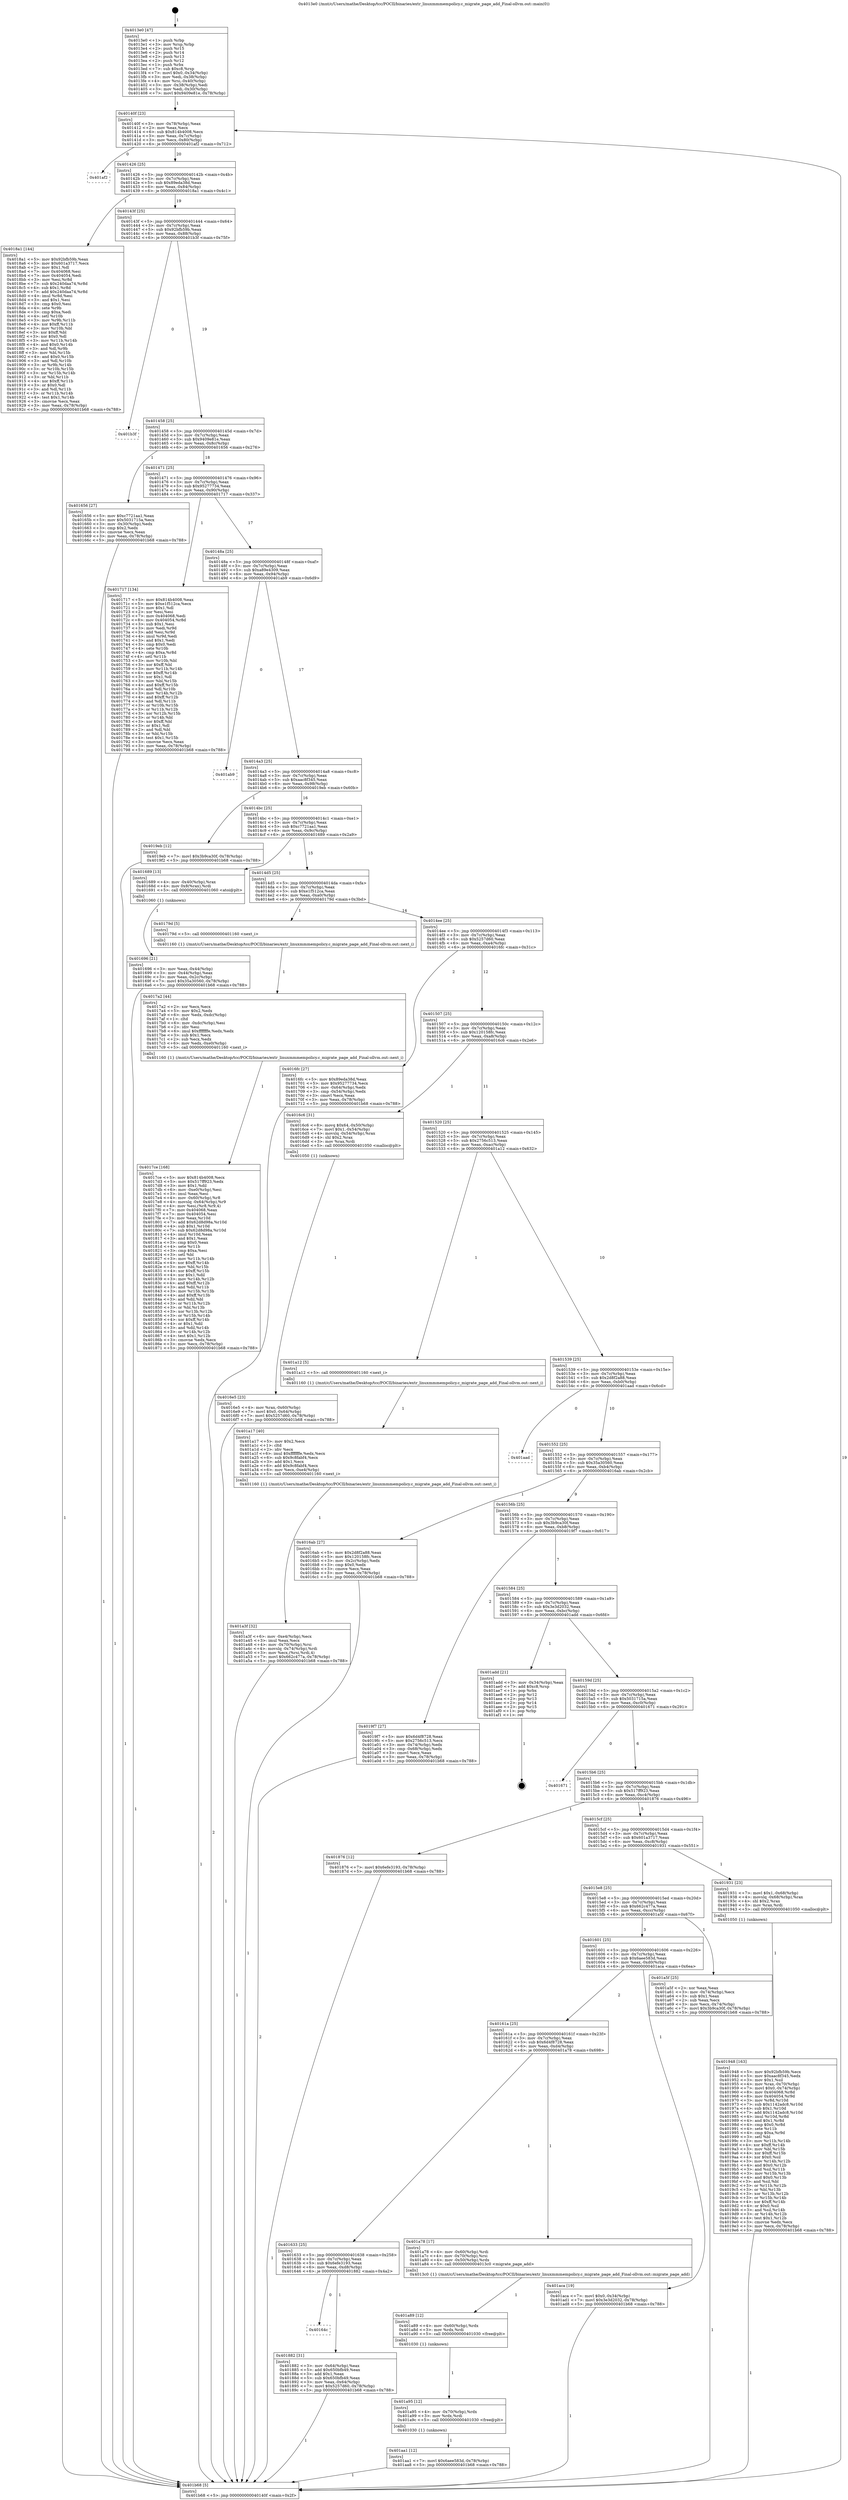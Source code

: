 digraph "0x4013e0" {
  label = "0x4013e0 (/mnt/c/Users/mathe/Desktop/tcc/POCII/binaries/extr_linuxmmmempolicy.c_migrate_page_add_Final-ollvm.out::main(0))"
  labelloc = "t"
  node[shape=record]

  Entry [label="",width=0.3,height=0.3,shape=circle,fillcolor=black,style=filled]
  "0x40140f" [label="{
     0x40140f [23]\l
     | [instrs]\l
     &nbsp;&nbsp;0x40140f \<+3\>: mov -0x78(%rbp),%eax\l
     &nbsp;&nbsp;0x401412 \<+2\>: mov %eax,%ecx\l
     &nbsp;&nbsp;0x401414 \<+6\>: sub $0x814b4008,%ecx\l
     &nbsp;&nbsp;0x40141a \<+3\>: mov %eax,-0x7c(%rbp)\l
     &nbsp;&nbsp;0x40141d \<+3\>: mov %ecx,-0x80(%rbp)\l
     &nbsp;&nbsp;0x401420 \<+6\>: je 0000000000401af2 \<main+0x712\>\l
  }"]
  "0x401af2" [label="{
     0x401af2\l
  }", style=dashed]
  "0x401426" [label="{
     0x401426 [25]\l
     | [instrs]\l
     &nbsp;&nbsp;0x401426 \<+5\>: jmp 000000000040142b \<main+0x4b\>\l
     &nbsp;&nbsp;0x40142b \<+3\>: mov -0x7c(%rbp),%eax\l
     &nbsp;&nbsp;0x40142e \<+5\>: sub $0x89eda38d,%eax\l
     &nbsp;&nbsp;0x401433 \<+6\>: mov %eax,-0x84(%rbp)\l
     &nbsp;&nbsp;0x401439 \<+6\>: je 00000000004018a1 \<main+0x4c1\>\l
  }"]
  Exit [label="",width=0.3,height=0.3,shape=circle,fillcolor=black,style=filled,peripheries=2]
  "0x4018a1" [label="{
     0x4018a1 [144]\l
     | [instrs]\l
     &nbsp;&nbsp;0x4018a1 \<+5\>: mov $0x92bfb59b,%eax\l
     &nbsp;&nbsp;0x4018a6 \<+5\>: mov $0x601a3717,%ecx\l
     &nbsp;&nbsp;0x4018ab \<+2\>: mov $0x1,%dl\l
     &nbsp;&nbsp;0x4018ad \<+7\>: mov 0x404068,%esi\l
     &nbsp;&nbsp;0x4018b4 \<+7\>: mov 0x404054,%edi\l
     &nbsp;&nbsp;0x4018bb \<+3\>: mov %esi,%r8d\l
     &nbsp;&nbsp;0x4018be \<+7\>: sub $0x240daa74,%r8d\l
     &nbsp;&nbsp;0x4018c5 \<+4\>: sub $0x1,%r8d\l
     &nbsp;&nbsp;0x4018c9 \<+7\>: add $0x240daa74,%r8d\l
     &nbsp;&nbsp;0x4018d0 \<+4\>: imul %r8d,%esi\l
     &nbsp;&nbsp;0x4018d4 \<+3\>: and $0x1,%esi\l
     &nbsp;&nbsp;0x4018d7 \<+3\>: cmp $0x0,%esi\l
     &nbsp;&nbsp;0x4018da \<+4\>: sete %r9b\l
     &nbsp;&nbsp;0x4018de \<+3\>: cmp $0xa,%edi\l
     &nbsp;&nbsp;0x4018e1 \<+4\>: setl %r10b\l
     &nbsp;&nbsp;0x4018e5 \<+3\>: mov %r9b,%r11b\l
     &nbsp;&nbsp;0x4018e8 \<+4\>: xor $0xff,%r11b\l
     &nbsp;&nbsp;0x4018ec \<+3\>: mov %r10b,%bl\l
     &nbsp;&nbsp;0x4018ef \<+3\>: xor $0xff,%bl\l
     &nbsp;&nbsp;0x4018f2 \<+3\>: xor $0x0,%dl\l
     &nbsp;&nbsp;0x4018f5 \<+3\>: mov %r11b,%r14b\l
     &nbsp;&nbsp;0x4018f8 \<+4\>: and $0x0,%r14b\l
     &nbsp;&nbsp;0x4018fc \<+3\>: and %dl,%r9b\l
     &nbsp;&nbsp;0x4018ff \<+3\>: mov %bl,%r15b\l
     &nbsp;&nbsp;0x401902 \<+4\>: and $0x0,%r15b\l
     &nbsp;&nbsp;0x401906 \<+3\>: and %dl,%r10b\l
     &nbsp;&nbsp;0x401909 \<+3\>: or %r9b,%r14b\l
     &nbsp;&nbsp;0x40190c \<+3\>: or %r10b,%r15b\l
     &nbsp;&nbsp;0x40190f \<+3\>: xor %r15b,%r14b\l
     &nbsp;&nbsp;0x401912 \<+3\>: or %bl,%r11b\l
     &nbsp;&nbsp;0x401915 \<+4\>: xor $0xff,%r11b\l
     &nbsp;&nbsp;0x401919 \<+3\>: or $0x0,%dl\l
     &nbsp;&nbsp;0x40191c \<+3\>: and %dl,%r11b\l
     &nbsp;&nbsp;0x40191f \<+3\>: or %r11b,%r14b\l
     &nbsp;&nbsp;0x401922 \<+4\>: test $0x1,%r14b\l
     &nbsp;&nbsp;0x401926 \<+3\>: cmovne %ecx,%eax\l
     &nbsp;&nbsp;0x401929 \<+3\>: mov %eax,-0x78(%rbp)\l
     &nbsp;&nbsp;0x40192c \<+5\>: jmp 0000000000401b68 \<main+0x788\>\l
  }"]
  "0x40143f" [label="{
     0x40143f [25]\l
     | [instrs]\l
     &nbsp;&nbsp;0x40143f \<+5\>: jmp 0000000000401444 \<main+0x64\>\l
     &nbsp;&nbsp;0x401444 \<+3\>: mov -0x7c(%rbp),%eax\l
     &nbsp;&nbsp;0x401447 \<+5\>: sub $0x92bfb59b,%eax\l
     &nbsp;&nbsp;0x40144c \<+6\>: mov %eax,-0x88(%rbp)\l
     &nbsp;&nbsp;0x401452 \<+6\>: je 0000000000401b3f \<main+0x75f\>\l
  }"]
  "0x401aa1" [label="{
     0x401aa1 [12]\l
     | [instrs]\l
     &nbsp;&nbsp;0x401aa1 \<+7\>: movl $0x6aee583d,-0x78(%rbp)\l
     &nbsp;&nbsp;0x401aa8 \<+5\>: jmp 0000000000401b68 \<main+0x788\>\l
  }"]
  "0x401b3f" [label="{
     0x401b3f\l
  }", style=dashed]
  "0x401458" [label="{
     0x401458 [25]\l
     | [instrs]\l
     &nbsp;&nbsp;0x401458 \<+5\>: jmp 000000000040145d \<main+0x7d\>\l
     &nbsp;&nbsp;0x40145d \<+3\>: mov -0x7c(%rbp),%eax\l
     &nbsp;&nbsp;0x401460 \<+5\>: sub $0x9409e81e,%eax\l
     &nbsp;&nbsp;0x401465 \<+6\>: mov %eax,-0x8c(%rbp)\l
     &nbsp;&nbsp;0x40146b \<+6\>: je 0000000000401656 \<main+0x276\>\l
  }"]
  "0x401a95" [label="{
     0x401a95 [12]\l
     | [instrs]\l
     &nbsp;&nbsp;0x401a95 \<+4\>: mov -0x70(%rbp),%rdx\l
     &nbsp;&nbsp;0x401a99 \<+3\>: mov %rdx,%rdi\l
     &nbsp;&nbsp;0x401a9c \<+5\>: call 0000000000401030 \<free@plt\>\l
     | [calls]\l
     &nbsp;&nbsp;0x401030 \{1\} (unknown)\l
  }"]
  "0x401656" [label="{
     0x401656 [27]\l
     | [instrs]\l
     &nbsp;&nbsp;0x401656 \<+5\>: mov $0xc7721aa1,%eax\l
     &nbsp;&nbsp;0x40165b \<+5\>: mov $0x5031715a,%ecx\l
     &nbsp;&nbsp;0x401660 \<+3\>: mov -0x30(%rbp),%edx\l
     &nbsp;&nbsp;0x401663 \<+3\>: cmp $0x2,%edx\l
     &nbsp;&nbsp;0x401666 \<+3\>: cmovne %ecx,%eax\l
     &nbsp;&nbsp;0x401669 \<+3\>: mov %eax,-0x78(%rbp)\l
     &nbsp;&nbsp;0x40166c \<+5\>: jmp 0000000000401b68 \<main+0x788\>\l
  }"]
  "0x401471" [label="{
     0x401471 [25]\l
     | [instrs]\l
     &nbsp;&nbsp;0x401471 \<+5\>: jmp 0000000000401476 \<main+0x96\>\l
     &nbsp;&nbsp;0x401476 \<+3\>: mov -0x7c(%rbp),%eax\l
     &nbsp;&nbsp;0x401479 \<+5\>: sub $0x95277734,%eax\l
     &nbsp;&nbsp;0x40147e \<+6\>: mov %eax,-0x90(%rbp)\l
     &nbsp;&nbsp;0x401484 \<+6\>: je 0000000000401717 \<main+0x337\>\l
  }"]
  "0x401b68" [label="{
     0x401b68 [5]\l
     | [instrs]\l
     &nbsp;&nbsp;0x401b68 \<+5\>: jmp 000000000040140f \<main+0x2f\>\l
  }"]
  "0x4013e0" [label="{
     0x4013e0 [47]\l
     | [instrs]\l
     &nbsp;&nbsp;0x4013e0 \<+1\>: push %rbp\l
     &nbsp;&nbsp;0x4013e1 \<+3\>: mov %rsp,%rbp\l
     &nbsp;&nbsp;0x4013e4 \<+2\>: push %r15\l
     &nbsp;&nbsp;0x4013e6 \<+2\>: push %r14\l
     &nbsp;&nbsp;0x4013e8 \<+2\>: push %r13\l
     &nbsp;&nbsp;0x4013ea \<+2\>: push %r12\l
     &nbsp;&nbsp;0x4013ec \<+1\>: push %rbx\l
     &nbsp;&nbsp;0x4013ed \<+7\>: sub $0xc8,%rsp\l
     &nbsp;&nbsp;0x4013f4 \<+7\>: movl $0x0,-0x34(%rbp)\l
     &nbsp;&nbsp;0x4013fb \<+3\>: mov %edi,-0x38(%rbp)\l
     &nbsp;&nbsp;0x4013fe \<+4\>: mov %rsi,-0x40(%rbp)\l
     &nbsp;&nbsp;0x401402 \<+3\>: mov -0x38(%rbp),%edi\l
     &nbsp;&nbsp;0x401405 \<+3\>: mov %edi,-0x30(%rbp)\l
     &nbsp;&nbsp;0x401408 \<+7\>: movl $0x9409e81e,-0x78(%rbp)\l
  }"]
  "0x401a89" [label="{
     0x401a89 [12]\l
     | [instrs]\l
     &nbsp;&nbsp;0x401a89 \<+4\>: mov -0x60(%rbp),%rdx\l
     &nbsp;&nbsp;0x401a8d \<+3\>: mov %rdx,%rdi\l
     &nbsp;&nbsp;0x401a90 \<+5\>: call 0000000000401030 \<free@plt\>\l
     | [calls]\l
     &nbsp;&nbsp;0x401030 \{1\} (unknown)\l
  }"]
  "0x401717" [label="{
     0x401717 [134]\l
     | [instrs]\l
     &nbsp;&nbsp;0x401717 \<+5\>: mov $0x814b4008,%eax\l
     &nbsp;&nbsp;0x40171c \<+5\>: mov $0xe1f512ca,%ecx\l
     &nbsp;&nbsp;0x401721 \<+2\>: mov $0x1,%dl\l
     &nbsp;&nbsp;0x401723 \<+2\>: xor %esi,%esi\l
     &nbsp;&nbsp;0x401725 \<+7\>: mov 0x404068,%edi\l
     &nbsp;&nbsp;0x40172c \<+8\>: mov 0x404054,%r8d\l
     &nbsp;&nbsp;0x401734 \<+3\>: sub $0x1,%esi\l
     &nbsp;&nbsp;0x401737 \<+3\>: mov %edi,%r9d\l
     &nbsp;&nbsp;0x40173a \<+3\>: add %esi,%r9d\l
     &nbsp;&nbsp;0x40173d \<+4\>: imul %r9d,%edi\l
     &nbsp;&nbsp;0x401741 \<+3\>: and $0x1,%edi\l
     &nbsp;&nbsp;0x401744 \<+3\>: cmp $0x0,%edi\l
     &nbsp;&nbsp;0x401747 \<+4\>: sete %r10b\l
     &nbsp;&nbsp;0x40174b \<+4\>: cmp $0xa,%r8d\l
     &nbsp;&nbsp;0x40174f \<+4\>: setl %r11b\l
     &nbsp;&nbsp;0x401753 \<+3\>: mov %r10b,%bl\l
     &nbsp;&nbsp;0x401756 \<+3\>: xor $0xff,%bl\l
     &nbsp;&nbsp;0x401759 \<+3\>: mov %r11b,%r14b\l
     &nbsp;&nbsp;0x40175c \<+4\>: xor $0xff,%r14b\l
     &nbsp;&nbsp;0x401760 \<+3\>: xor $0x1,%dl\l
     &nbsp;&nbsp;0x401763 \<+3\>: mov %bl,%r15b\l
     &nbsp;&nbsp;0x401766 \<+4\>: and $0xff,%r15b\l
     &nbsp;&nbsp;0x40176a \<+3\>: and %dl,%r10b\l
     &nbsp;&nbsp;0x40176d \<+3\>: mov %r14b,%r12b\l
     &nbsp;&nbsp;0x401770 \<+4\>: and $0xff,%r12b\l
     &nbsp;&nbsp;0x401774 \<+3\>: and %dl,%r11b\l
     &nbsp;&nbsp;0x401777 \<+3\>: or %r10b,%r15b\l
     &nbsp;&nbsp;0x40177a \<+3\>: or %r11b,%r12b\l
     &nbsp;&nbsp;0x40177d \<+3\>: xor %r12b,%r15b\l
     &nbsp;&nbsp;0x401780 \<+3\>: or %r14b,%bl\l
     &nbsp;&nbsp;0x401783 \<+3\>: xor $0xff,%bl\l
     &nbsp;&nbsp;0x401786 \<+3\>: or $0x1,%dl\l
     &nbsp;&nbsp;0x401789 \<+2\>: and %dl,%bl\l
     &nbsp;&nbsp;0x40178b \<+3\>: or %bl,%r15b\l
     &nbsp;&nbsp;0x40178e \<+4\>: test $0x1,%r15b\l
     &nbsp;&nbsp;0x401792 \<+3\>: cmovne %ecx,%eax\l
     &nbsp;&nbsp;0x401795 \<+3\>: mov %eax,-0x78(%rbp)\l
     &nbsp;&nbsp;0x401798 \<+5\>: jmp 0000000000401b68 \<main+0x788\>\l
  }"]
  "0x40148a" [label="{
     0x40148a [25]\l
     | [instrs]\l
     &nbsp;&nbsp;0x40148a \<+5\>: jmp 000000000040148f \<main+0xaf\>\l
     &nbsp;&nbsp;0x40148f \<+3\>: mov -0x7c(%rbp),%eax\l
     &nbsp;&nbsp;0x401492 \<+5\>: sub $0xa89e4309,%eax\l
     &nbsp;&nbsp;0x401497 \<+6\>: mov %eax,-0x94(%rbp)\l
     &nbsp;&nbsp;0x40149d \<+6\>: je 0000000000401ab9 \<main+0x6d9\>\l
  }"]
  "0x401a3f" [label="{
     0x401a3f [32]\l
     | [instrs]\l
     &nbsp;&nbsp;0x401a3f \<+6\>: mov -0xe4(%rbp),%ecx\l
     &nbsp;&nbsp;0x401a45 \<+3\>: imul %eax,%ecx\l
     &nbsp;&nbsp;0x401a48 \<+4\>: mov -0x70(%rbp),%rsi\l
     &nbsp;&nbsp;0x401a4c \<+4\>: movslq -0x74(%rbp),%rdi\l
     &nbsp;&nbsp;0x401a50 \<+3\>: mov %ecx,(%rsi,%rdi,4)\l
     &nbsp;&nbsp;0x401a53 \<+7\>: movl $0x662c477a,-0x78(%rbp)\l
     &nbsp;&nbsp;0x401a5a \<+5\>: jmp 0000000000401b68 \<main+0x788\>\l
  }"]
  "0x401ab9" [label="{
     0x401ab9\l
  }", style=dashed]
  "0x4014a3" [label="{
     0x4014a3 [25]\l
     | [instrs]\l
     &nbsp;&nbsp;0x4014a3 \<+5\>: jmp 00000000004014a8 \<main+0xc8\>\l
     &nbsp;&nbsp;0x4014a8 \<+3\>: mov -0x7c(%rbp),%eax\l
     &nbsp;&nbsp;0x4014ab \<+5\>: sub $0xaac8f345,%eax\l
     &nbsp;&nbsp;0x4014b0 \<+6\>: mov %eax,-0x98(%rbp)\l
     &nbsp;&nbsp;0x4014b6 \<+6\>: je 00000000004019eb \<main+0x60b\>\l
  }"]
  "0x401a17" [label="{
     0x401a17 [40]\l
     | [instrs]\l
     &nbsp;&nbsp;0x401a17 \<+5\>: mov $0x2,%ecx\l
     &nbsp;&nbsp;0x401a1c \<+1\>: cltd\l
     &nbsp;&nbsp;0x401a1d \<+2\>: idiv %ecx\l
     &nbsp;&nbsp;0x401a1f \<+6\>: imul $0xfffffffe,%edx,%ecx\l
     &nbsp;&nbsp;0x401a25 \<+6\>: sub $0x9c8fabf4,%ecx\l
     &nbsp;&nbsp;0x401a2b \<+3\>: add $0x1,%ecx\l
     &nbsp;&nbsp;0x401a2e \<+6\>: add $0x9c8fabf4,%ecx\l
     &nbsp;&nbsp;0x401a34 \<+6\>: mov %ecx,-0xe4(%rbp)\l
     &nbsp;&nbsp;0x401a3a \<+5\>: call 0000000000401160 \<next_i\>\l
     | [calls]\l
     &nbsp;&nbsp;0x401160 \{1\} (/mnt/c/Users/mathe/Desktop/tcc/POCII/binaries/extr_linuxmmmempolicy.c_migrate_page_add_Final-ollvm.out::next_i)\l
  }"]
  "0x4019eb" [label="{
     0x4019eb [12]\l
     | [instrs]\l
     &nbsp;&nbsp;0x4019eb \<+7\>: movl $0x3b9ca30f,-0x78(%rbp)\l
     &nbsp;&nbsp;0x4019f2 \<+5\>: jmp 0000000000401b68 \<main+0x788\>\l
  }"]
  "0x4014bc" [label="{
     0x4014bc [25]\l
     | [instrs]\l
     &nbsp;&nbsp;0x4014bc \<+5\>: jmp 00000000004014c1 \<main+0xe1\>\l
     &nbsp;&nbsp;0x4014c1 \<+3\>: mov -0x7c(%rbp),%eax\l
     &nbsp;&nbsp;0x4014c4 \<+5\>: sub $0xc7721aa1,%eax\l
     &nbsp;&nbsp;0x4014c9 \<+6\>: mov %eax,-0x9c(%rbp)\l
     &nbsp;&nbsp;0x4014cf \<+6\>: je 0000000000401689 \<main+0x2a9\>\l
  }"]
  "0x401948" [label="{
     0x401948 [163]\l
     | [instrs]\l
     &nbsp;&nbsp;0x401948 \<+5\>: mov $0x92bfb59b,%ecx\l
     &nbsp;&nbsp;0x40194d \<+5\>: mov $0xaac8f345,%edx\l
     &nbsp;&nbsp;0x401952 \<+3\>: mov $0x1,%sil\l
     &nbsp;&nbsp;0x401955 \<+4\>: mov %rax,-0x70(%rbp)\l
     &nbsp;&nbsp;0x401959 \<+7\>: movl $0x0,-0x74(%rbp)\l
     &nbsp;&nbsp;0x401960 \<+8\>: mov 0x404068,%r8d\l
     &nbsp;&nbsp;0x401968 \<+8\>: mov 0x404054,%r9d\l
     &nbsp;&nbsp;0x401970 \<+3\>: mov %r8d,%r10d\l
     &nbsp;&nbsp;0x401973 \<+7\>: sub $0x1142adc8,%r10d\l
     &nbsp;&nbsp;0x40197a \<+4\>: sub $0x1,%r10d\l
     &nbsp;&nbsp;0x40197e \<+7\>: add $0x1142adc8,%r10d\l
     &nbsp;&nbsp;0x401985 \<+4\>: imul %r10d,%r8d\l
     &nbsp;&nbsp;0x401989 \<+4\>: and $0x1,%r8d\l
     &nbsp;&nbsp;0x40198d \<+4\>: cmp $0x0,%r8d\l
     &nbsp;&nbsp;0x401991 \<+4\>: sete %r11b\l
     &nbsp;&nbsp;0x401995 \<+4\>: cmp $0xa,%r9d\l
     &nbsp;&nbsp;0x401999 \<+3\>: setl %bl\l
     &nbsp;&nbsp;0x40199c \<+3\>: mov %r11b,%r14b\l
     &nbsp;&nbsp;0x40199f \<+4\>: xor $0xff,%r14b\l
     &nbsp;&nbsp;0x4019a3 \<+3\>: mov %bl,%r15b\l
     &nbsp;&nbsp;0x4019a6 \<+4\>: xor $0xff,%r15b\l
     &nbsp;&nbsp;0x4019aa \<+4\>: xor $0x0,%sil\l
     &nbsp;&nbsp;0x4019ae \<+3\>: mov %r14b,%r12b\l
     &nbsp;&nbsp;0x4019b1 \<+4\>: and $0x0,%r12b\l
     &nbsp;&nbsp;0x4019b5 \<+3\>: and %sil,%r11b\l
     &nbsp;&nbsp;0x4019b8 \<+3\>: mov %r15b,%r13b\l
     &nbsp;&nbsp;0x4019bb \<+4\>: and $0x0,%r13b\l
     &nbsp;&nbsp;0x4019bf \<+3\>: and %sil,%bl\l
     &nbsp;&nbsp;0x4019c2 \<+3\>: or %r11b,%r12b\l
     &nbsp;&nbsp;0x4019c5 \<+3\>: or %bl,%r13b\l
     &nbsp;&nbsp;0x4019c8 \<+3\>: xor %r13b,%r12b\l
     &nbsp;&nbsp;0x4019cb \<+3\>: or %r15b,%r14b\l
     &nbsp;&nbsp;0x4019ce \<+4\>: xor $0xff,%r14b\l
     &nbsp;&nbsp;0x4019d2 \<+4\>: or $0x0,%sil\l
     &nbsp;&nbsp;0x4019d6 \<+3\>: and %sil,%r14b\l
     &nbsp;&nbsp;0x4019d9 \<+3\>: or %r14b,%r12b\l
     &nbsp;&nbsp;0x4019dc \<+4\>: test $0x1,%r12b\l
     &nbsp;&nbsp;0x4019e0 \<+3\>: cmovne %edx,%ecx\l
     &nbsp;&nbsp;0x4019e3 \<+3\>: mov %ecx,-0x78(%rbp)\l
     &nbsp;&nbsp;0x4019e6 \<+5\>: jmp 0000000000401b68 \<main+0x788\>\l
  }"]
  "0x401689" [label="{
     0x401689 [13]\l
     | [instrs]\l
     &nbsp;&nbsp;0x401689 \<+4\>: mov -0x40(%rbp),%rax\l
     &nbsp;&nbsp;0x40168d \<+4\>: mov 0x8(%rax),%rdi\l
     &nbsp;&nbsp;0x401691 \<+5\>: call 0000000000401060 \<atoi@plt\>\l
     | [calls]\l
     &nbsp;&nbsp;0x401060 \{1\} (unknown)\l
  }"]
  "0x4014d5" [label="{
     0x4014d5 [25]\l
     | [instrs]\l
     &nbsp;&nbsp;0x4014d5 \<+5\>: jmp 00000000004014da \<main+0xfa\>\l
     &nbsp;&nbsp;0x4014da \<+3\>: mov -0x7c(%rbp),%eax\l
     &nbsp;&nbsp;0x4014dd \<+5\>: sub $0xe1f512ca,%eax\l
     &nbsp;&nbsp;0x4014e2 \<+6\>: mov %eax,-0xa0(%rbp)\l
     &nbsp;&nbsp;0x4014e8 \<+6\>: je 000000000040179d \<main+0x3bd\>\l
  }"]
  "0x401696" [label="{
     0x401696 [21]\l
     | [instrs]\l
     &nbsp;&nbsp;0x401696 \<+3\>: mov %eax,-0x44(%rbp)\l
     &nbsp;&nbsp;0x401699 \<+3\>: mov -0x44(%rbp),%eax\l
     &nbsp;&nbsp;0x40169c \<+3\>: mov %eax,-0x2c(%rbp)\l
     &nbsp;&nbsp;0x40169f \<+7\>: movl $0x35a30560,-0x78(%rbp)\l
     &nbsp;&nbsp;0x4016a6 \<+5\>: jmp 0000000000401b68 \<main+0x788\>\l
  }"]
  "0x40164c" [label="{
     0x40164c\l
  }", style=dashed]
  "0x40179d" [label="{
     0x40179d [5]\l
     | [instrs]\l
     &nbsp;&nbsp;0x40179d \<+5\>: call 0000000000401160 \<next_i\>\l
     | [calls]\l
     &nbsp;&nbsp;0x401160 \{1\} (/mnt/c/Users/mathe/Desktop/tcc/POCII/binaries/extr_linuxmmmempolicy.c_migrate_page_add_Final-ollvm.out::next_i)\l
  }"]
  "0x4014ee" [label="{
     0x4014ee [25]\l
     | [instrs]\l
     &nbsp;&nbsp;0x4014ee \<+5\>: jmp 00000000004014f3 \<main+0x113\>\l
     &nbsp;&nbsp;0x4014f3 \<+3\>: mov -0x7c(%rbp),%eax\l
     &nbsp;&nbsp;0x4014f6 \<+5\>: sub $0x5257d60,%eax\l
     &nbsp;&nbsp;0x4014fb \<+6\>: mov %eax,-0xa4(%rbp)\l
     &nbsp;&nbsp;0x401501 \<+6\>: je 00000000004016fc \<main+0x31c\>\l
  }"]
  "0x401882" [label="{
     0x401882 [31]\l
     | [instrs]\l
     &nbsp;&nbsp;0x401882 \<+3\>: mov -0x64(%rbp),%eax\l
     &nbsp;&nbsp;0x401885 \<+5\>: add $0x650bfb49,%eax\l
     &nbsp;&nbsp;0x40188a \<+3\>: add $0x1,%eax\l
     &nbsp;&nbsp;0x40188d \<+5\>: sub $0x650bfb49,%eax\l
     &nbsp;&nbsp;0x401892 \<+3\>: mov %eax,-0x64(%rbp)\l
     &nbsp;&nbsp;0x401895 \<+7\>: movl $0x5257d60,-0x78(%rbp)\l
     &nbsp;&nbsp;0x40189c \<+5\>: jmp 0000000000401b68 \<main+0x788\>\l
  }"]
  "0x4016fc" [label="{
     0x4016fc [27]\l
     | [instrs]\l
     &nbsp;&nbsp;0x4016fc \<+5\>: mov $0x89eda38d,%eax\l
     &nbsp;&nbsp;0x401701 \<+5\>: mov $0x95277734,%ecx\l
     &nbsp;&nbsp;0x401706 \<+3\>: mov -0x64(%rbp),%edx\l
     &nbsp;&nbsp;0x401709 \<+3\>: cmp -0x54(%rbp),%edx\l
     &nbsp;&nbsp;0x40170c \<+3\>: cmovl %ecx,%eax\l
     &nbsp;&nbsp;0x40170f \<+3\>: mov %eax,-0x78(%rbp)\l
     &nbsp;&nbsp;0x401712 \<+5\>: jmp 0000000000401b68 \<main+0x788\>\l
  }"]
  "0x401507" [label="{
     0x401507 [25]\l
     | [instrs]\l
     &nbsp;&nbsp;0x401507 \<+5\>: jmp 000000000040150c \<main+0x12c\>\l
     &nbsp;&nbsp;0x40150c \<+3\>: mov -0x7c(%rbp),%eax\l
     &nbsp;&nbsp;0x40150f \<+5\>: sub $0x120158fc,%eax\l
     &nbsp;&nbsp;0x401514 \<+6\>: mov %eax,-0xa8(%rbp)\l
     &nbsp;&nbsp;0x40151a \<+6\>: je 00000000004016c6 \<main+0x2e6\>\l
  }"]
  "0x401633" [label="{
     0x401633 [25]\l
     | [instrs]\l
     &nbsp;&nbsp;0x401633 \<+5\>: jmp 0000000000401638 \<main+0x258\>\l
     &nbsp;&nbsp;0x401638 \<+3\>: mov -0x7c(%rbp),%eax\l
     &nbsp;&nbsp;0x40163b \<+5\>: sub $0x6efe3193,%eax\l
     &nbsp;&nbsp;0x401640 \<+6\>: mov %eax,-0xd8(%rbp)\l
     &nbsp;&nbsp;0x401646 \<+6\>: je 0000000000401882 \<main+0x4a2\>\l
  }"]
  "0x4016c6" [label="{
     0x4016c6 [31]\l
     | [instrs]\l
     &nbsp;&nbsp;0x4016c6 \<+8\>: movq $0x64,-0x50(%rbp)\l
     &nbsp;&nbsp;0x4016ce \<+7\>: movl $0x1,-0x54(%rbp)\l
     &nbsp;&nbsp;0x4016d5 \<+4\>: movslq -0x54(%rbp),%rax\l
     &nbsp;&nbsp;0x4016d9 \<+4\>: shl $0x2,%rax\l
     &nbsp;&nbsp;0x4016dd \<+3\>: mov %rax,%rdi\l
     &nbsp;&nbsp;0x4016e0 \<+5\>: call 0000000000401050 \<malloc@plt\>\l
     | [calls]\l
     &nbsp;&nbsp;0x401050 \{1\} (unknown)\l
  }"]
  "0x401520" [label="{
     0x401520 [25]\l
     | [instrs]\l
     &nbsp;&nbsp;0x401520 \<+5\>: jmp 0000000000401525 \<main+0x145\>\l
     &nbsp;&nbsp;0x401525 \<+3\>: mov -0x7c(%rbp),%eax\l
     &nbsp;&nbsp;0x401528 \<+5\>: sub $0x2756c513,%eax\l
     &nbsp;&nbsp;0x40152d \<+6\>: mov %eax,-0xac(%rbp)\l
     &nbsp;&nbsp;0x401533 \<+6\>: je 0000000000401a12 \<main+0x632\>\l
  }"]
  "0x401a78" [label="{
     0x401a78 [17]\l
     | [instrs]\l
     &nbsp;&nbsp;0x401a78 \<+4\>: mov -0x60(%rbp),%rdi\l
     &nbsp;&nbsp;0x401a7c \<+4\>: mov -0x70(%rbp),%rsi\l
     &nbsp;&nbsp;0x401a80 \<+4\>: mov -0x50(%rbp),%rdx\l
     &nbsp;&nbsp;0x401a84 \<+5\>: call 00000000004013c0 \<migrate_page_add\>\l
     | [calls]\l
     &nbsp;&nbsp;0x4013c0 \{1\} (/mnt/c/Users/mathe/Desktop/tcc/POCII/binaries/extr_linuxmmmempolicy.c_migrate_page_add_Final-ollvm.out::migrate_page_add)\l
  }"]
  "0x401a12" [label="{
     0x401a12 [5]\l
     | [instrs]\l
     &nbsp;&nbsp;0x401a12 \<+5\>: call 0000000000401160 \<next_i\>\l
     | [calls]\l
     &nbsp;&nbsp;0x401160 \{1\} (/mnt/c/Users/mathe/Desktop/tcc/POCII/binaries/extr_linuxmmmempolicy.c_migrate_page_add_Final-ollvm.out::next_i)\l
  }"]
  "0x401539" [label="{
     0x401539 [25]\l
     | [instrs]\l
     &nbsp;&nbsp;0x401539 \<+5\>: jmp 000000000040153e \<main+0x15e\>\l
     &nbsp;&nbsp;0x40153e \<+3\>: mov -0x7c(%rbp),%eax\l
     &nbsp;&nbsp;0x401541 \<+5\>: sub $0x2d8f2a88,%eax\l
     &nbsp;&nbsp;0x401546 \<+6\>: mov %eax,-0xb0(%rbp)\l
     &nbsp;&nbsp;0x40154c \<+6\>: je 0000000000401aad \<main+0x6cd\>\l
  }"]
  "0x40161a" [label="{
     0x40161a [25]\l
     | [instrs]\l
     &nbsp;&nbsp;0x40161a \<+5\>: jmp 000000000040161f \<main+0x23f\>\l
     &nbsp;&nbsp;0x40161f \<+3\>: mov -0x7c(%rbp),%eax\l
     &nbsp;&nbsp;0x401622 \<+5\>: sub $0x6d4f8728,%eax\l
     &nbsp;&nbsp;0x401627 \<+6\>: mov %eax,-0xd4(%rbp)\l
     &nbsp;&nbsp;0x40162d \<+6\>: je 0000000000401a78 \<main+0x698\>\l
  }"]
  "0x401aad" [label="{
     0x401aad\l
  }", style=dashed]
  "0x401552" [label="{
     0x401552 [25]\l
     | [instrs]\l
     &nbsp;&nbsp;0x401552 \<+5\>: jmp 0000000000401557 \<main+0x177\>\l
     &nbsp;&nbsp;0x401557 \<+3\>: mov -0x7c(%rbp),%eax\l
     &nbsp;&nbsp;0x40155a \<+5\>: sub $0x35a30560,%eax\l
     &nbsp;&nbsp;0x40155f \<+6\>: mov %eax,-0xb4(%rbp)\l
     &nbsp;&nbsp;0x401565 \<+6\>: je 00000000004016ab \<main+0x2cb\>\l
  }"]
  "0x401aca" [label="{
     0x401aca [19]\l
     | [instrs]\l
     &nbsp;&nbsp;0x401aca \<+7\>: movl $0x0,-0x34(%rbp)\l
     &nbsp;&nbsp;0x401ad1 \<+7\>: movl $0x3e3d2032,-0x78(%rbp)\l
     &nbsp;&nbsp;0x401ad8 \<+5\>: jmp 0000000000401b68 \<main+0x788\>\l
  }"]
  "0x4016ab" [label="{
     0x4016ab [27]\l
     | [instrs]\l
     &nbsp;&nbsp;0x4016ab \<+5\>: mov $0x2d8f2a88,%eax\l
     &nbsp;&nbsp;0x4016b0 \<+5\>: mov $0x120158fc,%ecx\l
     &nbsp;&nbsp;0x4016b5 \<+3\>: mov -0x2c(%rbp),%edx\l
     &nbsp;&nbsp;0x4016b8 \<+3\>: cmp $0x0,%edx\l
     &nbsp;&nbsp;0x4016bb \<+3\>: cmove %ecx,%eax\l
     &nbsp;&nbsp;0x4016be \<+3\>: mov %eax,-0x78(%rbp)\l
     &nbsp;&nbsp;0x4016c1 \<+5\>: jmp 0000000000401b68 \<main+0x788\>\l
  }"]
  "0x40156b" [label="{
     0x40156b [25]\l
     | [instrs]\l
     &nbsp;&nbsp;0x40156b \<+5\>: jmp 0000000000401570 \<main+0x190\>\l
     &nbsp;&nbsp;0x401570 \<+3\>: mov -0x7c(%rbp),%eax\l
     &nbsp;&nbsp;0x401573 \<+5\>: sub $0x3b9ca30f,%eax\l
     &nbsp;&nbsp;0x401578 \<+6\>: mov %eax,-0xb8(%rbp)\l
     &nbsp;&nbsp;0x40157e \<+6\>: je 00000000004019f7 \<main+0x617\>\l
  }"]
  "0x4016e5" [label="{
     0x4016e5 [23]\l
     | [instrs]\l
     &nbsp;&nbsp;0x4016e5 \<+4\>: mov %rax,-0x60(%rbp)\l
     &nbsp;&nbsp;0x4016e9 \<+7\>: movl $0x0,-0x64(%rbp)\l
     &nbsp;&nbsp;0x4016f0 \<+7\>: movl $0x5257d60,-0x78(%rbp)\l
     &nbsp;&nbsp;0x4016f7 \<+5\>: jmp 0000000000401b68 \<main+0x788\>\l
  }"]
  "0x4017a2" [label="{
     0x4017a2 [44]\l
     | [instrs]\l
     &nbsp;&nbsp;0x4017a2 \<+2\>: xor %ecx,%ecx\l
     &nbsp;&nbsp;0x4017a4 \<+5\>: mov $0x2,%edx\l
     &nbsp;&nbsp;0x4017a9 \<+6\>: mov %edx,-0xdc(%rbp)\l
     &nbsp;&nbsp;0x4017af \<+1\>: cltd\l
     &nbsp;&nbsp;0x4017b0 \<+6\>: mov -0xdc(%rbp),%esi\l
     &nbsp;&nbsp;0x4017b6 \<+2\>: idiv %esi\l
     &nbsp;&nbsp;0x4017b8 \<+6\>: imul $0xfffffffe,%edx,%edx\l
     &nbsp;&nbsp;0x4017be \<+3\>: sub $0x1,%ecx\l
     &nbsp;&nbsp;0x4017c1 \<+2\>: sub %ecx,%edx\l
     &nbsp;&nbsp;0x4017c3 \<+6\>: mov %edx,-0xe0(%rbp)\l
     &nbsp;&nbsp;0x4017c9 \<+5\>: call 0000000000401160 \<next_i\>\l
     | [calls]\l
     &nbsp;&nbsp;0x401160 \{1\} (/mnt/c/Users/mathe/Desktop/tcc/POCII/binaries/extr_linuxmmmempolicy.c_migrate_page_add_Final-ollvm.out::next_i)\l
  }"]
  "0x4017ce" [label="{
     0x4017ce [168]\l
     | [instrs]\l
     &nbsp;&nbsp;0x4017ce \<+5\>: mov $0x814b4008,%ecx\l
     &nbsp;&nbsp;0x4017d3 \<+5\>: mov $0x517ff923,%edx\l
     &nbsp;&nbsp;0x4017d8 \<+3\>: mov $0x1,%dil\l
     &nbsp;&nbsp;0x4017db \<+6\>: mov -0xe0(%rbp),%esi\l
     &nbsp;&nbsp;0x4017e1 \<+3\>: imul %eax,%esi\l
     &nbsp;&nbsp;0x4017e4 \<+4\>: mov -0x60(%rbp),%r8\l
     &nbsp;&nbsp;0x4017e8 \<+4\>: movslq -0x64(%rbp),%r9\l
     &nbsp;&nbsp;0x4017ec \<+4\>: mov %esi,(%r8,%r9,4)\l
     &nbsp;&nbsp;0x4017f0 \<+7\>: mov 0x404068,%eax\l
     &nbsp;&nbsp;0x4017f7 \<+7\>: mov 0x404054,%esi\l
     &nbsp;&nbsp;0x4017fe \<+3\>: mov %eax,%r10d\l
     &nbsp;&nbsp;0x401801 \<+7\>: add $0x62d8d98a,%r10d\l
     &nbsp;&nbsp;0x401808 \<+4\>: sub $0x1,%r10d\l
     &nbsp;&nbsp;0x40180c \<+7\>: sub $0x62d8d98a,%r10d\l
     &nbsp;&nbsp;0x401813 \<+4\>: imul %r10d,%eax\l
     &nbsp;&nbsp;0x401817 \<+3\>: and $0x1,%eax\l
     &nbsp;&nbsp;0x40181a \<+3\>: cmp $0x0,%eax\l
     &nbsp;&nbsp;0x40181d \<+4\>: sete %r11b\l
     &nbsp;&nbsp;0x401821 \<+3\>: cmp $0xa,%esi\l
     &nbsp;&nbsp;0x401824 \<+3\>: setl %bl\l
     &nbsp;&nbsp;0x401827 \<+3\>: mov %r11b,%r14b\l
     &nbsp;&nbsp;0x40182a \<+4\>: xor $0xff,%r14b\l
     &nbsp;&nbsp;0x40182e \<+3\>: mov %bl,%r15b\l
     &nbsp;&nbsp;0x401831 \<+4\>: xor $0xff,%r15b\l
     &nbsp;&nbsp;0x401835 \<+4\>: xor $0x1,%dil\l
     &nbsp;&nbsp;0x401839 \<+3\>: mov %r14b,%r12b\l
     &nbsp;&nbsp;0x40183c \<+4\>: and $0xff,%r12b\l
     &nbsp;&nbsp;0x401840 \<+3\>: and %dil,%r11b\l
     &nbsp;&nbsp;0x401843 \<+3\>: mov %r15b,%r13b\l
     &nbsp;&nbsp;0x401846 \<+4\>: and $0xff,%r13b\l
     &nbsp;&nbsp;0x40184a \<+3\>: and %dil,%bl\l
     &nbsp;&nbsp;0x40184d \<+3\>: or %r11b,%r12b\l
     &nbsp;&nbsp;0x401850 \<+3\>: or %bl,%r13b\l
     &nbsp;&nbsp;0x401853 \<+3\>: xor %r13b,%r12b\l
     &nbsp;&nbsp;0x401856 \<+3\>: or %r15b,%r14b\l
     &nbsp;&nbsp;0x401859 \<+4\>: xor $0xff,%r14b\l
     &nbsp;&nbsp;0x40185d \<+4\>: or $0x1,%dil\l
     &nbsp;&nbsp;0x401861 \<+3\>: and %dil,%r14b\l
     &nbsp;&nbsp;0x401864 \<+3\>: or %r14b,%r12b\l
     &nbsp;&nbsp;0x401867 \<+4\>: test $0x1,%r12b\l
     &nbsp;&nbsp;0x40186b \<+3\>: cmovne %edx,%ecx\l
     &nbsp;&nbsp;0x40186e \<+3\>: mov %ecx,-0x78(%rbp)\l
     &nbsp;&nbsp;0x401871 \<+5\>: jmp 0000000000401b68 \<main+0x788\>\l
  }"]
  "0x401601" [label="{
     0x401601 [25]\l
     | [instrs]\l
     &nbsp;&nbsp;0x401601 \<+5\>: jmp 0000000000401606 \<main+0x226\>\l
     &nbsp;&nbsp;0x401606 \<+3\>: mov -0x7c(%rbp),%eax\l
     &nbsp;&nbsp;0x401609 \<+5\>: sub $0x6aee583d,%eax\l
     &nbsp;&nbsp;0x40160e \<+6\>: mov %eax,-0xd0(%rbp)\l
     &nbsp;&nbsp;0x401614 \<+6\>: je 0000000000401aca \<main+0x6ea\>\l
  }"]
  "0x4019f7" [label="{
     0x4019f7 [27]\l
     | [instrs]\l
     &nbsp;&nbsp;0x4019f7 \<+5\>: mov $0x6d4f8728,%eax\l
     &nbsp;&nbsp;0x4019fc \<+5\>: mov $0x2756c513,%ecx\l
     &nbsp;&nbsp;0x401a01 \<+3\>: mov -0x74(%rbp),%edx\l
     &nbsp;&nbsp;0x401a04 \<+3\>: cmp -0x68(%rbp),%edx\l
     &nbsp;&nbsp;0x401a07 \<+3\>: cmovl %ecx,%eax\l
     &nbsp;&nbsp;0x401a0a \<+3\>: mov %eax,-0x78(%rbp)\l
     &nbsp;&nbsp;0x401a0d \<+5\>: jmp 0000000000401b68 \<main+0x788\>\l
  }"]
  "0x401584" [label="{
     0x401584 [25]\l
     | [instrs]\l
     &nbsp;&nbsp;0x401584 \<+5\>: jmp 0000000000401589 \<main+0x1a9\>\l
     &nbsp;&nbsp;0x401589 \<+3\>: mov -0x7c(%rbp),%eax\l
     &nbsp;&nbsp;0x40158c \<+5\>: sub $0x3e3d2032,%eax\l
     &nbsp;&nbsp;0x401591 \<+6\>: mov %eax,-0xbc(%rbp)\l
     &nbsp;&nbsp;0x401597 \<+6\>: je 0000000000401add \<main+0x6fd\>\l
  }"]
  "0x401a5f" [label="{
     0x401a5f [25]\l
     | [instrs]\l
     &nbsp;&nbsp;0x401a5f \<+2\>: xor %eax,%eax\l
     &nbsp;&nbsp;0x401a61 \<+3\>: mov -0x74(%rbp),%ecx\l
     &nbsp;&nbsp;0x401a64 \<+3\>: sub $0x1,%eax\l
     &nbsp;&nbsp;0x401a67 \<+2\>: sub %eax,%ecx\l
     &nbsp;&nbsp;0x401a69 \<+3\>: mov %ecx,-0x74(%rbp)\l
     &nbsp;&nbsp;0x401a6c \<+7\>: movl $0x3b9ca30f,-0x78(%rbp)\l
     &nbsp;&nbsp;0x401a73 \<+5\>: jmp 0000000000401b68 \<main+0x788\>\l
  }"]
  "0x401add" [label="{
     0x401add [21]\l
     | [instrs]\l
     &nbsp;&nbsp;0x401add \<+3\>: mov -0x34(%rbp),%eax\l
     &nbsp;&nbsp;0x401ae0 \<+7\>: add $0xc8,%rsp\l
     &nbsp;&nbsp;0x401ae7 \<+1\>: pop %rbx\l
     &nbsp;&nbsp;0x401ae8 \<+2\>: pop %r12\l
     &nbsp;&nbsp;0x401aea \<+2\>: pop %r13\l
     &nbsp;&nbsp;0x401aec \<+2\>: pop %r14\l
     &nbsp;&nbsp;0x401aee \<+2\>: pop %r15\l
     &nbsp;&nbsp;0x401af0 \<+1\>: pop %rbp\l
     &nbsp;&nbsp;0x401af1 \<+1\>: ret\l
  }"]
  "0x40159d" [label="{
     0x40159d [25]\l
     | [instrs]\l
     &nbsp;&nbsp;0x40159d \<+5\>: jmp 00000000004015a2 \<main+0x1c2\>\l
     &nbsp;&nbsp;0x4015a2 \<+3\>: mov -0x7c(%rbp),%eax\l
     &nbsp;&nbsp;0x4015a5 \<+5\>: sub $0x5031715a,%eax\l
     &nbsp;&nbsp;0x4015aa \<+6\>: mov %eax,-0xc0(%rbp)\l
     &nbsp;&nbsp;0x4015b0 \<+6\>: je 0000000000401671 \<main+0x291\>\l
  }"]
  "0x4015e8" [label="{
     0x4015e8 [25]\l
     | [instrs]\l
     &nbsp;&nbsp;0x4015e8 \<+5\>: jmp 00000000004015ed \<main+0x20d\>\l
     &nbsp;&nbsp;0x4015ed \<+3\>: mov -0x7c(%rbp),%eax\l
     &nbsp;&nbsp;0x4015f0 \<+5\>: sub $0x662c477a,%eax\l
     &nbsp;&nbsp;0x4015f5 \<+6\>: mov %eax,-0xcc(%rbp)\l
     &nbsp;&nbsp;0x4015fb \<+6\>: je 0000000000401a5f \<main+0x67f\>\l
  }"]
  "0x401671" [label="{
     0x401671\l
  }", style=dashed]
  "0x4015b6" [label="{
     0x4015b6 [25]\l
     | [instrs]\l
     &nbsp;&nbsp;0x4015b6 \<+5\>: jmp 00000000004015bb \<main+0x1db\>\l
     &nbsp;&nbsp;0x4015bb \<+3\>: mov -0x7c(%rbp),%eax\l
     &nbsp;&nbsp;0x4015be \<+5\>: sub $0x517ff923,%eax\l
     &nbsp;&nbsp;0x4015c3 \<+6\>: mov %eax,-0xc4(%rbp)\l
     &nbsp;&nbsp;0x4015c9 \<+6\>: je 0000000000401876 \<main+0x496\>\l
  }"]
  "0x401931" [label="{
     0x401931 [23]\l
     | [instrs]\l
     &nbsp;&nbsp;0x401931 \<+7\>: movl $0x1,-0x68(%rbp)\l
     &nbsp;&nbsp;0x401938 \<+4\>: movslq -0x68(%rbp),%rax\l
     &nbsp;&nbsp;0x40193c \<+4\>: shl $0x2,%rax\l
     &nbsp;&nbsp;0x401940 \<+3\>: mov %rax,%rdi\l
     &nbsp;&nbsp;0x401943 \<+5\>: call 0000000000401050 \<malloc@plt\>\l
     | [calls]\l
     &nbsp;&nbsp;0x401050 \{1\} (unknown)\l
  }"]
  "0x401876" [label="{
     0x401876 [12]\l
     | [instrs]\l
     &nbsp;&nbsp;0x401876 \<+7\>: movl $0x6efe3193,-0x78(%rbp)\l
     &nbsp;&nbsp;0x40187d \<+5\>: jmp 0000000000401b68 \<main+0x788\>\l
  }"]
  "0x4015cf" [label="{
     0x4015cf [25]\l
     | [instrs]\l
     &nbsp;&nbsp;0x4015cf \<+5\>: jmp 00000000004015d4 \<main+0x1f4\>\l
     &nbsp;&nbsp;0x4015d4 \<+3\>: mov -0x7c(%rbp),%eax\l
     &nbsp;&nbsp;0x4015d7 \<+5\>: sub $0x601a3717,%eax\l
     &nbsp;&nbsp;0x4015dc \<+6\>: mov %eax,-0xc8(%rbp)\l
     &nbsp;&nbsp;0x4015e2 \<+6\>: je 0000000000401931 \<main+0x551\>\l
  }"]
  Entry -> "0x4013e0" [label=" 1"]
  "0x40140f" -> "0x401af2" [label=" 0"]
  "0x40140f" -> "0x401426" [label=" 20"]
  "0x401add" -> Exit [label=" 1"]
  "0x401426" -> "0x4018a1" [label=" 1"]
  "0x401426" -> "0x40143f" [label=" 19"]
  "0x401aca" -> "0x401b68" [label=" 1"]
  "0x40143f" -> "0x401b3f" [label=" 0"]
  "0x40143f" -> "0x401458" [label=" 19"]
  "0x401aa1" -> "0x401b68" [label=" 1"]
  "0x401458" -> "0x401656" [label=" 1"]
  "0x401458" -> "0x401471" [label=" 18"]
  "0x401656" -> "0x401b68" [label=" 1"]
  "0x4013e0" -> "0x40140f" [label=" 1"]
  "0x401b68" -> "0x40140f" [label=" 19"]
  "0x401a95" -> "0x401aa1" [label=" 1"]
  "0x401471" -> "0x401717" [label=" 1"]
  "0x401471" -> "0x40148a" [label=" 17"]
  "0x401a89" -> "0x401a95" [label=" 1"]
  "0x40148a" -> "0x401ab9" [label=" 0"]
  "0x40148a" -> "0x4014a3" [label=" 17"]
  "0x401a78" -> "0x401a89" [label=" 1"]
  "0x4014a3" -> "0x4019eb" [label=" 1"]
  "0x4014a3" -> "0x4014bc" [label=" 16"]
  "0x401a5f" -> "0x401b68" [label=" 1"]
  "0x4014bc" -> "0x401689" [label=" 1"]
  "0x4014bc" -> "0x4014d5" [label=" 15"]
  "0x401689" -> "0x401696" [label=" 1"]
  "0x401696" -> "0x401b68" [label=" 1"]
  "0x401a3f" -> "0x401b68" [label=" 1"]
  "0x4014d5" -> "0x40179d" [label=" 1"]
  "0x4014d5" -> "0x4014ee" [label=" 14"]
  "0x401a17" -> "0x401a3f" [label=" 1"]
  "0x4014ee" -> "0x4016fc" [label=" 2"]
  "0x4014ee" -> "0x401507" [label=" 12"]
  "0x401a12" -> "0x401a17" [label=" 1"]
  "0x401507" -> "0x4016c6" [label=" 1"]
  "0x401507" -> "0x401520" [label=" 11"]
  "0x4019eb" -> "0x401b68" [label=" 1"]
  "0x401520" -> "0x401a12" [label=" 1"]
  "0x401520" -> "0x401539" [label=" 10"]
  "0x401948" -> "0x401b68" [label=" 1"]
  "0x401539" -> "0x401aad" [label=" 0"]
  "0x401539" -> "0x401552" [label=" 10"]
  "0x4018a1" -> "0x401b68" [label=" 1"]
  "0x401552" -> "0x4016ab" [label=" 1"]
  "0x401552" -> "0x40156b" [label=" 9"]
  "0x4016ab" -> "0x401b68" [label=" 1"]
  "0x4016c6" -> "0x4016e5" [label=" 1"]
  "0x4016e5" -> "0x401b68" [label=" 1"]
  "0x4016fc" -> "0x401b68" [label=" 2"]
  "0x401717" -> "0x401b68" [label=" 1"]
  "0x40179d" -> "0x4017a2" [label=" 1"]
  "0x4017a2" -> "0x4017ce" [label=" 1"]
  "0x4017ce" -> "0x401b68" [label=" 1"]
  "0x401882" -> "0x401b68" [label=" 1"]
  "0x40156b" -> "0x4019f7" [label=" 2"]
  "0x40156b" -> "0x401584" [label=" 7"]
  "0x401633" -> "0x401882" [label=" 1"]
  "0x401584" -> "0x401add" [label=" 1"]
  "0x401584" -> "0x40159d" [label=" 6"]
  "0x4019f7" -> "0x401b68" [label=" 2"]
  "0x40159d" -> "0x401671" [label=" 0"]
  "0x40159d" -> "0x4015b6" [label=" 6"]
  "0x40161a" -> "0x401a78" [label=" 1"]
  "0x4015b6" -> "0x401876" [label=" 1"]
  "0x4015b6" -> "0x4015cf" [label=" 5"]
  "0x401876" -> "0x401b68" [label=" 1"]
  "0x401931" -> "0x401948" [label=" 1"]
  "0x4015cf" -> "0x401931" [label=" 1"]
  "0x4015cf" -> "0x4015e8" [label=" 4"]
  "0x40161a" -> "0x401633" [label=" 1"]
  "0x4015e8" -> "0x401a5f" [label=" 1"]
  "0x4015e8" -> "0x401601" [label=" 3"]
  "0x401633" -> "0x40164c" [label=" 0"]
  "0x401601" -> "0x401aca" [label=" 1"]
  "0x401601" -> "0x40161a" [label=" 2"]
}
